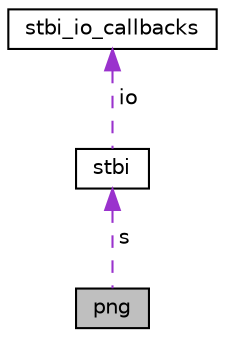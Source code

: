 digraph "png"
{
  edge [fontname="Helvetica",fontsize="10",labelfontname="Helvetica",labelfontsize="10"];
  node [fontname="Helvetica",fontsize="10",shape=record];
  Node1 [label="png",height=0.2,width=0.4,color="black", fillcolor="grey75", style="filled", fontcolor="black"];
  Node2 -> Node1 [dir="back",color="darkorchid3",fontsize="10",style="dashed",label=" s" ,fontname="Helvetica"];
  Node2 [label="stbi",height=0.2,width=0.4,color="black", fillcolor="white", style="filled",URL="$structstbi.html"];
  Node3 -> Node2 [dir="back",color="darkorchid3",fontsize="10",style="dashed",label=" io" ,fontname="Helvetica"];
  Node3 [label="stbi_io_callbacks",height=0.2,width=0.4,color="black", fillcolor="white", style="filled",URL="$structstbi__io__callbacks.html"];
}
